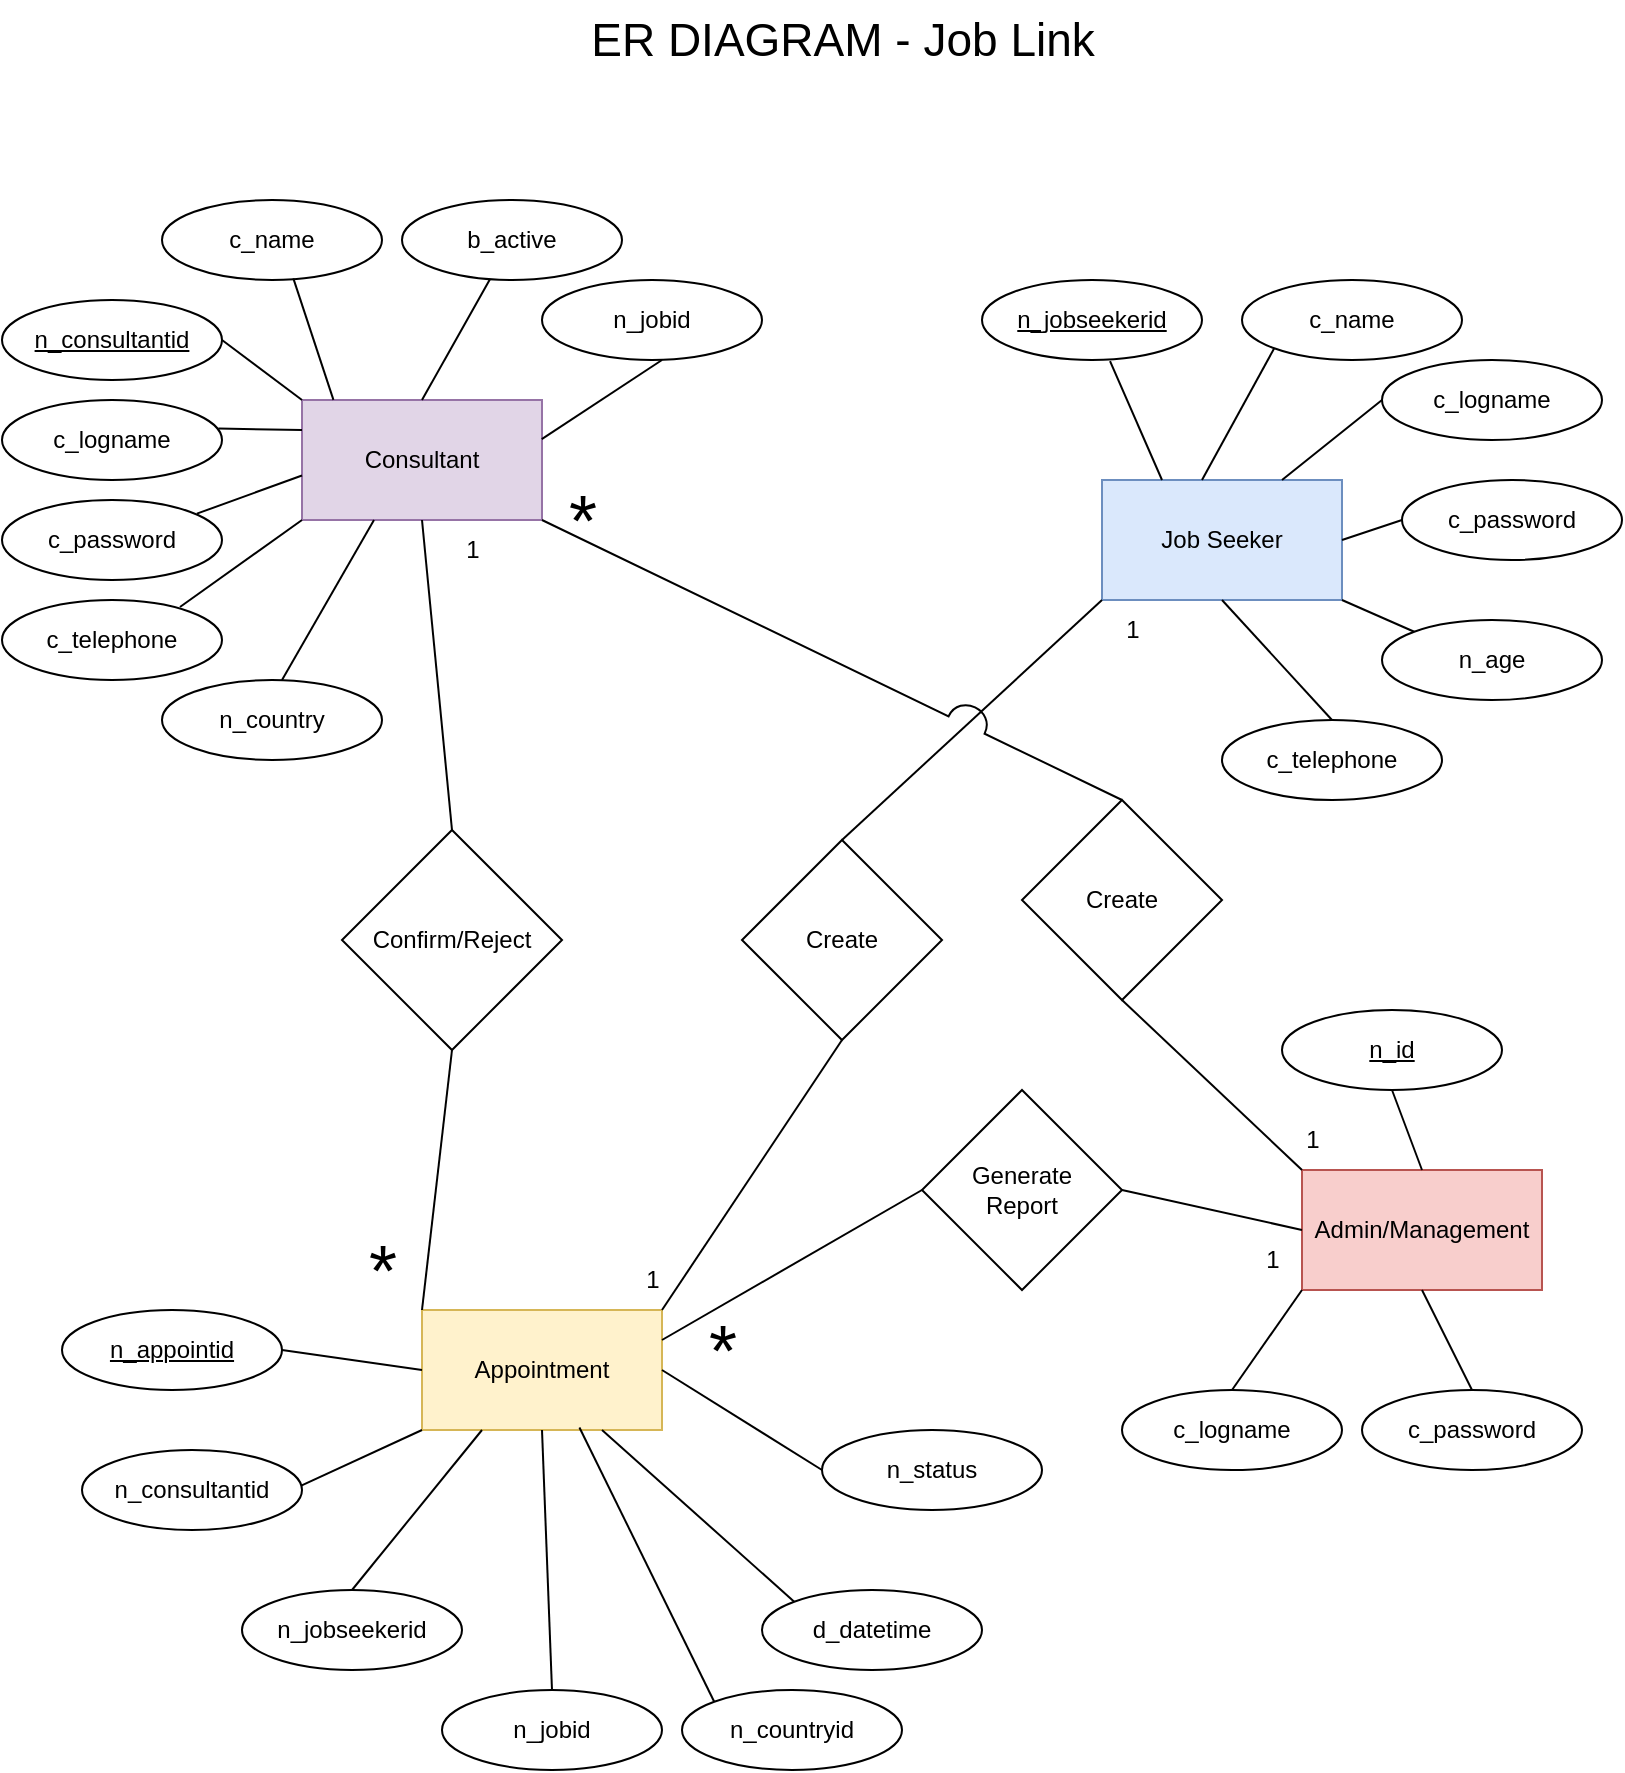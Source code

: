 <mxfile version="21.6.8" type="github" pages="4">
  <diagram id="pB1bgljTpvZICOx4d8Ra" name="ER Diagram">
    <mxGraphModel dx="926" dy="472" grid="1" gridSize="10" guides="1" tooltips="1" connect="1" arrows="1" fold="1" page="1" pageScale="1" pageWidth="850" pageHeight="1100" math="0" shadow="0">
      <root>
        <mxCell id="0" />
        <mxCell id="1" parent="0" />
        <mxCell id="KqvHptVJ5QaRUDAhnqg5-1" value="Consultant" style="rounded=0;whiteSpace=wrap;html=1;fillColor=#e1d5e7;strokeColor=#9673a6;" parent="1" vertex="1">
          <mxGeometry x="170" y="235" width="120" height="60" as="geometry" />
        </mxCell>
        <mxCell id="KqvHptVJ5QaRUDAhnqg5-2" value="Job Seeker" style="rounded=0;whiteSpace=wrap;html=1;fillColor=#dae8fc;strokeColor=#6c8ebf;" parent="1" vertex="1">
          <mxGeometry x="570" y="275" width="120" height="60" as="geometry" />
        </mxCell>
        <mxCell id="KqvHptVJ5QaRUDAhnqg5-3" value="Appointment" style="rounded=0;whiteSpace=wrap;html=1;fillColor=#fff2cc;strokeColor=#d6b656;" parent="1" vertex="1">
          <mxGeometry x="230" y="690" width="120" height="60" as="geometry" />
        </mxCell>
        <mxCell id="KqvHptVJ5QaRUDAhnqg5-4" value="&lt;u&gt;n_jobseekerid&lt;/u&gt;" style="ellipse;whiteSpace=wrap;html=1;" parent="1" vertex="1">
          <mxGeometry x="510" y="175" width="110" height="40" as="geometry" />
        </mxCell>
        <mxCell id="BREH10ZZS46wgfFBRui9-1" value="c_name" style="ellipse;whiteSpace=wrap;html=1;" parent="1" vertex="1">
          <mxGeometry x="640" y="175" width="110" height="40" as="geometry" />
        </mxCell>
        <mxCell id="Q4rmOskzMPaJnEzbZ_XL-2" value="c_logname" style="ellipse;whiteSpace=wrap;html=1;" parent="1" vertex="1">
          <mxGeometry x="710" y="215" width="110" height="40" as="geometry" />
        </mxCell>
        <mxCell id="Mzk-N-9BVusIODfTInCh-1" value="c_password" style="ellipse;whiteSpace=wrap;html=1;" parent="1" vertex="1">
          <mxGeometry x="720" y="275" width="110" height="40" as="geometry" />
        </mxCell>
        <mxCell id="xoUdhq9Bz59l-ejzLam_-1" value="n_age" style="ellipse;whiteSpace=wrap;html=1;" parent="1" vertex="1">
          <mxGeometry x="710" y="345" width="110" height="40" as="geometry" />
        </mxCell>
        <mxCell id="xoUdhq9Bz59l-ejzLam_-2" value="c_telephone" style="ellipse;whiteSpace=wrap;html=1;" parent="1" vertex="1">
          <mxGeometry x="630" y="395" width="110" height="40" as="geometry" />
        </mxCell>
        <mxCell id="sIQzu9h3AF3CjM_13GTw-1" value="&lt;u&gt;n_consultantid&lt;/u&gt;" style="ellipse;whiteSpace=wrap;html=1;" parent="1" vertex="1">
          <mxGeometry x="20" y="185" width="110" height="40" as="geometry" />
        </mxCell>
        <mxCell id="sIQzu9h3AF3CjM_13GTw-2" value="c_name" style="ellipse;whiteSpace=wrap;html=1;" parent="1" vertex="1">
          <mxGeometry x="100" y="135" width="110" height="40" as="geometry" />
        </mxCell>
        <mxCell id="sIQzu9h3AF3CjM_13GTw-3" value="c_logname" style="ellipse;whiteSpace=wrap;html=1;" parent="1" vertex="1">
          <mxGeometry x="20" y="235" width="110" height="40" as="geometry" />
        </mxCell>
        <mxCell id="sIQzu9h3AF3CjM_13GTw-4" value="c_password" style="ellipse;whiteSpace=wrap;html=1;" parent="1" vertex="1">
          <mxGeometry x="20" y="285" width="110" height="40" as="geometry" />
        </mxCell>
        <mxCell id="sIQzu9h3AF3CjM_13GTw-5" value="c_telephone" style="ellipse;whiteSpace=wrap;html=1;" parent="1" vertex="1">
          <mxGeometry x="20" y="335" width="110" height="40" as="geometry" />
        </mxCell>
        <mxCell id="7RMYo5KJiP-GXg1mjHD3-1" value="n_country" style="ellipse;whiteSpace=wrap;html=1;" parent="1" vertex="1">
          <mxGeometry x="100" y="375" width="110" height="40" as="geometry" />
        </mxCell>
        <mxCell id="7RMYo5KJiP-GXg1mjHD3-2" value="b_active" style="ellipse;whiteSpace=wrap;html=1;" parent="1" vertex="1">
          <mxGeometry x="220" y="135" width="110" height="40" as="geometry" />
        </mxCell>
        <mxCell id="7RMYo5KJiP-GXg1mjHD3-3" value="n_jobid" style="ellipse;whiteSpace=wrap;html=1;" parent="1" vertex="1">
          <mxGeometry x="290" y="175" width="110" height="40" as="geometry" />
        </mxCell>
        <mxCell id="7RMYo5KJiP-GXg1mjHD3-5" value="" style="endArrow=none;html=1;rounded=0;entryX=0.3;entryY=1;entryDx=0;entryDy=0;entryPerimeter=0;" parent="1" target="KqvHptVJ5QaRUDAhnqg5-1" edge="1">
          <mxGeometry width="50" height="50" relative="1" as="geometry">
            <mxPoint x="160" y="375" as="sourcePoint" />
            <mxPoint x="210" y="325" as="targetPoint" />
          </mxGeometry>
        </mxCell>
        <mxCell id="7RMYo5KJiP-GXg1mjHD3-6" value="" style="endArrow=none;html=1;rounded=0;exitX=0.809;exitY=0.088;exitDx=0;exitDy=0;exitPerimeter=0;" parent="1" source="sIQzu9h3AF3CjM_13GTw-5" edge="1">
          <mxGeometry width="50" height="50" relative="1" as="geometry">
            <mxPoint x="120" y="345" as="sourcePoint" />
            <mxPoint x="170" y="295" as="targetPoint" />
          </mxGeometry>
        </mxCell>
        <mxCell id="7RMYo5KJiP-GXg1mjHD3-7" value="" style="endArrow=none;html=1;rounded=0;exitX=0.886;exitY=0.171;exitDx=0;exitDy=0;exitPerimeter=0;entryX=0;entryY=0.629;entryDx=0;entryDy=0;entryPerimeter=0;" parent="1" source="sIQzu9h3AF3CjM_13GTw-4" target="KqvHptVJ5QaRUDAhnqg5-1" edge="1">
          <mxGeometry width="50" height="50" relative="1" as="geometry">
            <mxPoint x="130" y="325" as="sourcePoint" />
            <mxPoint x="180" y="275" as="targetPoint" />
          </mxGeometry>
        </mxCell>
        <mxCell id="7RMYo5KJiP-GXg1mjHD3-8" value="" style="endArrow=none;html=1;rounded=0;exitX=0.984;exitY=0.357;exitDx=0;exitDy=0;exitPerimeter=0;entryX=0;entryY=0.25;entryDx=0;entryDy=0;" parent="1" source="sIQzu9h3AF3CjM_13GTw-3" target="KqvHptVJ5QaRUDAhnqg5-1" edge="1">
          <mxGeometry width="50" height="50" relative="1" as="geometry">
            <mxPoint x="140" y="285" as="sourcePoint" />
            <mxPoint x="190" y="235" as="targetPoint" />
          </mxGeometry>
        </mxCell>
        <mxCell id="7RMYo5KJiP-GXg1mjHD3-9" value="" style="endArrow=none;html=1;rounded=0;exitX=1;exitY=0.5;exitDx=0;exitDy=0;entryX=0;entryY=0;entryDx=0;entryDy=0;" parent="1" source="sIQzu9h3AF3CjM_13GTw-1" target="KqvHptVJ5QaRUDAhnqg5-1" edge="1">
          <mxGeometry width="50" height="50" relative="1" as="geometry">
            <mxPoint x="130" y="245" as="sourcePoint" />
            <mxPoint x="180" y="195" as="targetPoint" />
          </mxGeometry>
        </mxCell>
        <mxCell id="7RMYo5KJiP-GXg1mjHD3-10" value="" style="endArrow=none;html=1;rounded=0;exitX=0.131;exitY=-0.001;exitDx=0;exitDy=0;exitPerimeter=0;entryX=0.597;entryY=0.979;entryDx=0;entryDy=0;entryPerimeter=0;" parent="1" source="KqvHptVJ5QaRUDAhnqg5-1" target="sIQzu9h3AF3CjM_13GTw-2" edge="1">
          <mxGeometry width="50" height="50" relative="1" as="geometry">
            <mxPoint x="170" y="215" as="sourcePoint" />
            <mxPoint x="220" y="165" as="targetPoint" />
          </mxGeometry>
        </mxCell>
        <mxCell id="7RMYo5KJiP-GXg1mjHD3-11" value="" style="endArrow=none;html=1;rounded=0;" parent="1" target="7RMYo5KJiP-GXg1mjHD3-2" edge="1">
          <mxGeometry width="50" height="50" relative="1" as="geometry">
            <mxPoint x="230" y="235" as="sourcePoint" />
            <mxPoint x="280" y="185" as="targetPoint" />
          </mxGeometry>
        </mxCell>
        <mxCell id="7RMYo5KJiP-GXg1mjHD3-12" value="" style="endArrow=none;html=1;rounded=0;exitX=0.999;exitY=0.326;exitDx=0;exitDy=0;exitPerimeter=0;" parent="1" source="KqvHptVJ5QaRUDAhnqg5-1" edge="1">
          <mxGeometry width="50" height="50" relative="1" as="geometry">
            <mxPoint x="300" y="265" as="sourcePoint" />
            <mxPoint x="350" y="215" as="targetPoint" />
          </mxGeometry>
        </mxCell>
        <mxCell id="7RMYo5KJiP-GXg1mjHD3-13" value="" style="endArrow=none;html=1;rounded=0;exitX=0.25;exitY=0;exitDx=0;exitDy=0;entryX=0.582;entryY=1.014;entryDx=0;entryDy=0;entryPerimeter=0;" parent="1" source="KqvHptVJ5QaRUDAhnqg5-2" target="KqvHptVJ5QaRUDAhnqg5-4" edge="1">
          <mxGeometry width="50" height="50" relative="1" as="geometry">
            <mxPoint x="600" y="265" as="sourcePoint" />
            <mxPoint x="650" y="215" as="targetPoint" />
          </mxGeometry>
        </mxCell>
        <mxCell id="7RMYo5KJiP-GXg1mjHD3-14" value="" style="endArrow=none;html=1;rounded=0;entryX=0;entryY=1;entryDx=0;entryDy=0;" parent="1" target="BREH10ZZS46wgfFBRui9-1" edge="1">
          <mxGeometry width="50" height="50" relative="1" as="geometry">
            <mxPoint x="620" y="275" as="sourcePoint" />
            <mxPoint x="670" y="225" as="targetPoint" />
          </mxGeometry>
        </mxCell>
        <mxCell id="7RMYo5KJiP-GXg1mjHD3-15" value="" style="endArrow=none;html=1;rounded=0;exitX=0.75;exitY=0;exitDx=0;exitDy=0;entryX=0;entryY=0.5;entryDx=0;entryDy=0;" parent="1" source="KqvHptVJ5QaRUDAhnqg5-2" target="Q4rmOskzMPaJnEzbZ_XL-2" edge="1">
          <mxGeometry width="50" height="50" relative="1" as="geometry">
            <mxPoint x="670" y="295" as="sourcePoint" />
            <mxPoint x="720" y="245" as="targetPoint" />
          </mxGeometry>
        </mxCell>
        <mxCell id="7RMYo5KJiP-GXg1mjHD3-16" value="" style="endArrow=none;html=1;rounded=0;exitX=1;exitY=0.5;exitDx=0;exitDy=0;entryX=0;entryY=0.5;entryDx=0;entryDy=0;" parent="1" source="KqvHptVJ5QaRUDAhnqg5-2" target="Mzk-N-9BVusIODfTInCh-1" edge="1">
          <mxGeometry width="50" height="50" relative="1" as="geometry">
            <mxPoint x="690" y="345" as="sourcePoint" />
            <mxPoint x="740" y="295" as="targetPoint" />
          </mxGeometry>
        </mxCell>
        <mxCell id="7RMYo5KJiP-GXg1mjHD3-17" value="" style="endArrow=none;html=1;rounded=0;exitX=1;exitY=1;exitDx=0;exitDy=0;entryX=0;entryY=0;entryDx=0;entryDy=0;" parent="1" source="KqvHptVJ5QaRUDAhnqg5-2" target="xoUdhq9Bz59l-ejzLam_-1" edge="1">
          <mxGeometry width="50" height="50" relative="1" as="geometry">
            <mxPoint x="690" y="385" as="sourcePoint" />
            <mxPoint x="740" y="335" as="targetPoint" />
          </mxGeometry>
        </mxCell>
        <mxCell id="7RMYo5KJiP-GXg1mjHD3-18" value="" style="endArrow=none;html=1;rounded=0;entryX=0.5;entryY=1;entryDx=0;entryDy=0;exitX=0.5;exitY=0;exitDx=0;exitDy=0;" parent="1" source="xoUdhq9Bz59l-ejzLam_-2" target="KqvHptVJ5QaRUDAhnqg5-2" edge="1">
          <mxGeometry width="50" height="50" relative="1" as="geometry">
            <mxPoint x="620" y="395" as="sourcePoint" />
            <mxPoint x="670" y="345" as="targetPoint" />
          </mxGeometry>
        </mxCell>
        <mxCell id="7RMYo5KJiP-GXg1mjHD3-19" value="Create" style="rhombus;whiteSpace=wrap;html=1;" parent="1" vertex="1">
          <mxGeometry x="390" y="455" width="100" height="100" as="geometry" />
        </mxCell>
        <mxCell id="7RMYo5KJiP-GXg1mjHD3-20" value="Confirm/Reject" style="rhombus;whiteSpace=wrap;html=1;" parent="1" vertex="1">
          <mxGeometry x="190" y="450" width="110" height="110" as="geometry" />
        </mxCell>
        <mxCell id="7RMYo5KJiP-GXg1mjHD3-21" value="" style="endArrow=none;html=1;rounded=0;entryX=0.5;entryY=1;entryDx=0;entryDy=0;exitX=0.5;exitY=0;exitDx=0;exitDy=0;" parent="1" source="7RMYo5KJiP-GXg1mjHD3-20" target="KqvHptVJ5QaRUDAhnqg5-1" edge="1">
          <mxGeometry width="50" height="50" relative="1" as="geometry">
            <mxPoint x="250" y="355" as="sourcePoint" />
            <mxPoint x="300" y="305" as="targetPoint" />
          </mxGeometry>
        </mxCell>
        <mxCell id="7RMYo5KJiP-GXg1mjHD3-23" value="" style="endArrow=none;html=1;rounded=0;entryX=0.5;entryY=1;entryDx=0;entryDy=0;exitX=0;exitY=0;exitDx=0;exitDy=0;" parent="1" source="KqvHptVJ5QaRUDAhnqg5-3" target="7RMYo5KJiP-GXg1mjHD3-20" edge="1">
          <mxGeometry width="50" height="50" relative="1" as="geometry">
            <mxPoint x="280" y="705" as="sourcePoint" />
            <mxPoint x="330" y="655" as="targetPoint" />
          </mxGeometry>
        </mxCell>
        <mxCell id="7RMYo5KJiP-GXg1mjHD3-24" value="" style="endArrow=none;html=1;rounded=0;entryX=0.5;entryY=1;entryDx=0;entryDy=0;exitX=1;exitY=0;exitDx=0;exitDy=0;" parent="1" source="KqvHptVJ5QaRUDAhnqg5-3" target="7RMYo5KJiP-GXg1mjHD3-19" edge="1">
          <mxGeometry width="50" height="50" relative="1" as="geometry">
            <mxPoint x="510" y="675" as="sourcePoint" />
            <mxPoint x="560" y="625" as="targetPoint" />
          </mxGeometry>
        </mxCell>
        <mxCell id="7RMYo5KJiP-GXg1mjHD3-25" value="" style="endArrow=none;html=1;rounded=0;entryX=0;entryY=1;entryDx=0;entryDy=0;exitX=0.5;exitY=0;exitDx=0;exitDy=0;" parent="1" source="7RMYo5KJiP-GXg1mjHD3-19" target="KqvHptVJ5QaRUDAhnqg5-2" edge="1">
          <mxGeometry width="50" height="50" relative="1" as="geometry">
            <mxPoint x="520" y="445" as="sourcePoint" />
            <mxPoint x="570" y="395" as="targetPoint" />
          </mxGeometry>
        </mxCell>
        <mxCell id="bIbXwyNuOAYc2H3ZZ0xe-1" value="&lt;u&gt;n_appointid&lt;/u&gt;" style="ellipse;whiteSpace=wrap;html=1;" parent="1" vertex="1">
          <mxGeometry x="50" y="690" width="110" height="40" as="geometry" />
        </mxCell>
        <mxCell id="bIbXwyNuOAYc2H3ZZ0xe-2" value="n_consultantid" style="ellipse;whiteSpace=wrap;html=1;" parent="1" vertex="1">
          <mxGeometry x="60" y="760" width="110" height="40" as="geometry" />
        </mxCell>
        <mxCell id="bIbXwyNuOAYc2H3ZZ0xe-3" value="n_jobseekerid" style="ellipse;whiteSpace=wrap;html=1;" parent="1" vertex="1">
          <mxGeometry x="140" y="830" width="110" height="40" as="geometry" />
        </mxCell>
        <mxCell id="bIbXwyNuOAYc2H3ZZ0xe-4" value="n_jobid" style="ellipse;whiteSpace=wrap;html=1;" parent="1" vertex="1">
          <mxGeometry x="240" y="880" width="110" height="40" as="geometry" />
        </mxCell>
        <mxCell id="bIbXwyNuOAYc2H3ZZ0xe-6" value="d_datetime" style="ellipse;whiteSpace=wrap;html=1;" parent="1" vertex="1">
          <mxGeometry x="400" y="830" width="110" height="40" as="geometry" />
        </mxCell>
        <mxCell id="bIbXwyNuOAYc2H3ZZ0xe-7" value="n_status" style="ellipse;whiteSpace=wrap;html=1;" parent="1" vertex="1">
          <mxGeometry x="430" y="750" width="110" height="40" as="geometry" />
        </mxCell>
        <mxCell id="aZmIUGayHizQcua_spYZ-1" value="" style="endArrow=none;html=1;rounded=0;exitX=1;exitY=0.5;exitDx=0;exitDy=0;entryX=0;entryY=0.5;entryDx=0;entryDy=0;" parent="1" source="bIbXwyNuOAYc2H3ZZ0xe-1" target="KqvHptVJ5QaRUDAhnqg5-3" edge="1">
          <mxGeometry width="50" height="50" relative="1" as="geometry">
            <mxPoint x="270" y="490" as="sourcePoint" />
            <mxPoint x="320" y="440" as="targetPoint" />
          </mxGeometry>
        </mxCell>
        <mxCell id="aZmIUGayHizQcua_spYZ-2" value="" style="endArrow=none;html=1;rounded=0;exitX=0.999;exitY=0.443;exitDx=0;exitDy=0;exitPerimeter=0;entryX=0;entryY=1;entryDx=0;entryDy=0;" parent="1" source="bIbXwyNuOAYc2H3ZZ0xe-2" target="KqvHptVJ5QaRUDAhnqg5-3" edge="1">
          <mxGeometry width="50" height="50" relative="1" as="geometry">
            <mxPoint x="190" y="780" as="sourcePoint" />
            <mxPoint x="240" y="730" as="targetPoint" />
          </mxGeometry>
        </mxCell>
        <mxCell id="aZmIUGayHizQcua_spYZ-3" value="" style="endArrow=none;html=1;rounded=0;exitX=0.5;exitY=0;exitDx=0;exitDy=0;entryX=0.25;entryY=1;entryDx=0;entryDy=0;" parent="1" source="bIbXwyNuOAYc2H3ZZ0xe-3" target="KqvHptVJ5QaRUDAhnqg5-3" edge="1">
          <mxGeometry width="50" height="50" relative="1" as="geometry">
            <mxPoint x="220" y="830" as="sourcePoint" />
            <mxPoint x="270" y="780" as="targetPoint" />
          </mxGeometry>
        </mxCell>
        <mxCell id="aZmIUGayHizQcua_spYZ-4" value="" style="endArrow=none;html=1;rounded=0;exitX=0.5;exitY=0;exitDx=0;exitDy=0;entryX=0.5;entryY=1;entryDx=0;entryDy=0;" parent="1" source="bIbXwyNuOAYc2H3ZZ0xe-4" target="KqvHptVJ5QaRUDAhnqg5-3" edge="1">
          <mxGeometry width="50" height="50" relative="1" as="geometry">
            <mxPoint x="300" y="820" as="sourcePoint" />
            <mxPoint x="350" y="770" as="targetPoint" />
          </mxGeometry>
        </mxCell>
        <mxCell id="aZmIUGayHizQcua_spYZ-5" value="" style="endArrow=none;html=1;rounded=0;entryX=0.75;entryY=1;entryDx=0;entryDy=0;exitX=0;exitY=0;exitDx=0;exitDy=0;" parent="1" source="bIbXwyNuOAYc2H3ZZ0xe-6" target="KqvHptVJ5QaRUDAhnqg5-3" edge="1">
          <mxGeometry width="50" height="50" relative="1" as="geometry">
            <mxPoint x="330" y="830" as="sourcePoint" />
            <mxPoint x="380" y="780" as="targetPoint" />
          </mxGeometry>
        </mxCell>
        <mxCell id="aZmIUGayHizQcua_spYZ-6" value="" style="endArrow=none;html=1;rounded=0;exitX=1;exitY=0.5;exitDx=0;exitDy=0;entryX=0;entryY=0.5;entryDx=0;entryDy=0;" parent="1" source="KqvHptVJ5QaRUDAhnqg5-3" target="bIbXwyNuOAYc2H3ZZ0xe-7" edge="1">
          <mxGeometry width="50" height="50" relative="1" as="geometry">
            <mxPoint x="440" y="760" as="sourcePoint" />
            <mxPoint x="490" y="710" as="targetPoint" />
          </mxGeometry>
        </mxCell>
        <mxCell id="aZmIUGayHizQcua_spYZ-7" value="1" style="text;html=1;align=center;verticalAlign=middle;resizable=0;points=[];autosize=1;strokeColor=none;fillColor=none;" parent="1" vertex="1">
          <mxGeometry x="240" y="295" width="30" height="30" as="geometry" />
        </mxCell>
        <mxCell id="aZmIUGayHizQcua_spYZ-8" value="1" style="text;html=1;align=center;verticalAlign=middle;resizable=0;points=[];autosize=1;strokeColor=none;fillColor=none;" parent="1" vertex="1">
          <mxGeometry x="570" y="335" width="30" height="30" as="geometry" />
        </mxCell>
        <mxCell id="aZmIUGayHizQcua_spYZ-9" value="1" style="text;html=1;align=center;verticalAlign=middle;resizable=0;points=[];autosize=1;strokeColor=none;fillColor=none;" parent="1" vertex="1">
          <mxGeometry x="330" y="660" width="30" height="30" as="geometry" />
        </mxCell>
        <mxCell id="aZmIUGayHizQcua_spYZ-10" value="&lt;font style=&quot;font-size: 36px;&quot;&gt;*&lt;/font&gt;" style="text;html=1;align=center;verticalAlign=middle;resizable=0;points=[];autosize=1;strokeColor=none;fillColor=none;" parent="1" vertex="1">
          <mxGeometry x="190" y="640" width="40" height="60" as="geometry" />
        </mxCell>
        <mxCell id="aZmIUGayHizQcua_spYZ-11" value="Admin/Management" style="rounded=0;whiteSpace=wrap;html=1;fillColor=#f8cecc;strokeColor=#b85450;" parent="1" vertex="1">
          <mxGeometry x="670" y="620" width="120" height="60" as="geometry" />
        </mxCell>
        <mxCell id="aZmIUGayHizQcua_spYZ-14" value="c_password" style="ellipse;whiteSpace=wrap;html=1;" parent="1" vertex="1">
          <mxGeometry x="700" y="730" width="110" height="40" as="geometry" />
        </mxCell>
        <mxCell id="aZmIUGayHizQcua_spYZ-15" value="c_logname" style="ellipse;whiteSpace=wrap;html=1;" parent="1" vertex="1">
          <mxGeometry x="580" y="730" width="110" height="40" as="geometry" />
        </mxCell>
        <mxCell id="aZmIUGayHizQcua_spYZ-17" value="" style="endArrow=none;html=1;rounded=0;exitX=0.5;exitY=0;exitDx=0;exitDy=0;entryX=0;entryY=1;entryDx=0;entryDy=0;" parent="1" source="aZmIUGayHizQcua_spYZ-15" target="aZmIUGayHizQcua_spYZ-11" edge="1">
          <mxGeometry width="50" height="50" relative="1" as="geometry">
            <mxPoint x="680" y="710" as="sourcePoint" />
            <mxPoint x="670" y="700" as="targetPoint" />
          </mxGeometry>
        </mxCell>
        <mxCell id="aZmIUGayHizQcua_spYZ-18" value="" style="endArrow=none;html=1;rounded=0;exitX=0.5;exitY=0;exitDx=0;exitDy=0;entryX=0.5;entryY=1;entryDx=0;entryDy=0;" parent="1" source="aZmIUGayHizQcua_spYZ-14" target="aZmIUGayHizQcua_spYZ-11" edge="1">
          <mxGeometry width="50" height="50" relative="1" as="geometry">
            <mxPoint x="740" y="730" as="sourcePoint" />
            <mxPoint x="790" y="680" as="targetPoint" />
          </mxGeometry>
        </mxCell>
        <mxCell id="aZmIUGayHizQcua_spYZ-19" value="Generate&lt;br&gt;Report&lt;br&gt;" style="rhombus;whiteSpace=wrap;html=1;" parent="1" vertex="1">
          <mxGeometry x="480" y="580" width="100" height="100" as="geometry" />
        </mxCell>
        <mxCell id="aZmIUGayHizQcua_spYZ-20" value="" style="endArrow=none;html=1;rounded=0;exitX=1;exitY=0.25;exitDx=0;exitDy=0;entryX=0;entryY=0.5;entryDx=0;entryDy=0;" parent="1" source="KqvHptVJ5QaRUDAhnqg5-3" target="aZmIUGayHizQcua_spYZ-19" edge="1">
          <mxGeometry width="50" height="50" relative="1" as="geometry">
            <mxPoint x="410" y="730" as="sourcePoint" />
            <mxPoint x="460" y="680" as="targetPoint" />
          </mxGeometry>
        </mxCell>
        <mxCell id="aZmIUGayHizQcua_spYZ-21" value="" style="endArrow=none;html=1;rounded=0;exitX=1;exitY=0.5;exitDx=0;exitDy=0;entryX=0;entryY=0.5;entryDx=0;entryDy=0;" parent="1" source="aZmIUGayHizQcua_spYZ-19" target="aZmIUGayHizQcua_spYZ-11" edge="1">
          <mxGeometry width="50" height="50" relative="1" as="geometry">
            <mxPoint x="660" y="660" as="sourcePoint" />
            <mxPoint x="710" y="610" as="targetPoint" />
          </mxGeometry>
        </mxCell>
        <mxCell id="aZmIUGayHizQcua_spYZ-22" value="&lt;u&gt;n_id&lt;/u&gt;" style="ellipse;whiteSpace=wrap;html=1;" parent="1" vertex="1">
          <mxGeometry x="660" y="540" width="110" height="40" as="geometry" />
        </mxCell>
        <mxCell id="aZmIUGayHizQcua_spYZ-23" value="" style="endArrow=none;html=1;rounded=0;entryX=0.5;entryY=1;entryDx=0;entryDy=0;" parent="1" target="aZmIUGayHizQcua_spYZ-22" edge="1">
          <mxGeometry width="50" height="50" relative="1" as="geometry">
            <mxPoint x="730" y="620" as="sourcePoint" />
            <mxPoint x="770" y="580" as="targetPoint" />
          </mxGeometry>
        </mxCell>
        <mxCell id="aZmIUGayHizQcua_spYZ-24" value="Create" style="rhombus;whiteSpace=wrap;html=1;" parent="1" vertex="1">
          <mxGeometry x="530" y="435" width="100" height="100" as="geometry" />
        </mxCell>
        <mxCell id="aZmIUGayHizQcua_spYZ-26" value="" style="endArrow=none;html=1;rounded=0;entryX=0.5;entryY=1;entryDx=0;entryDy=0;exitX=0;exitY=0;exitDx=0;exitDy=0;" parent="1" source="aZmIUGayHizQcua_spYZ-11" target="aZmIUGayHizQcua_spYZ-24" edge="1">
          <mxGeometry width="50" height="50" relative="1" as="geometry">
            <mxPoint x="570" y="580" as="sourcePoint" />
            <mxPoint x="620" y="530" as="targetPoint" />
          </mxGeometry>
        </mxCell>
        <mxCell id="aZmIUGayHizQcua_spYZ-27" value="1" style="text;html=1;align=center;verticalAlign=middle;resizable=0;points=[];autosize=1;strokeColor=none;fillColor=none;" parent="1" vertex="1">
          <mxGeometry x="660" y="590" width="30" height="30" as="geometry" />
        </mxCell>
        <mxCell id="aZmIUGayHizQcua_spYZ-28" value="&lt;font style=&quot;font-size: 36px;&quot;&gt;*&lt;/font&gt;" style="text;html=1;align=center;verticalAlign=middle;resizable=0;points=[];autosize=1;strokeColor=none;fillColor=none;" parent="1" vertex="1">
          <mxGeometry x="290" y="265" width="40" height="60" as="geometry" />
        </mxCell>
        <mxCell id="aZmIUGayHizQcua_spYZ-29" value="&lt;font style=&quot;font-size: 36px;&quot;&gt;*&lt;/font&gt;" style="text;html=1;align=center;verticalAlign=middle;resizable=0;points=[];autosize=1;strokeColor=none;fillColor=none;" parent="1" vertex="1">
          <mxGeometry x="360" y="680" width="40" height="60" as="geometry" />
        </mxCell>
        <mxCell id="aZmIUGayHizQcua_spYZ-33" value="" style="endArrow=none;html=1;rounded=0;exitX=1;exitY=1;exitDx=0;exitDy=0;entryX=0.5;entryY=0;entryDx=0;entryDy=0;strokeColor=default;jumpStyle=arc;jumpSize=20;" parent="1" source="KqvHptVJ5QaRUDAhnqg5-1" target="aZmIUGayHizQcua_spYZ-24" edge="1">
          <mxGeometry width="50" height="50" relative="1" as="geometry">
            <mxPoint x="320" y="380" as="sourcePoint" />
            <mxPoint x="370" y="330" as="targetPoint" />
          </mxGeometry>
        </mxCell>
        <mxCell id="aZmIUGayHizQcua_spYZ-34" value="1" style="text;html=1;align=center;verticalAlign=middle;resizable=0;points=[];autosize=1;strokeColor=none;fillColor=none;" parent="1" vertex="1">
          <mxGeometry x="640" y="650" width="30" height="30" as="geometry" />
        </mxCell>
        <mxCell id="vfRdKHORJ3AFiF74H0q1-1" value="&lt;font style=&quot;font-size: 23px;&quot;&gt;ER DIAGRAM - Job Link&lt;/font&gt;" style="text;html=1;align=center;verticalAlign=middle;resizable=0;points=[];autosize=1;strokeColor=none;fillColor=none;" vertex="1" parent="1">
          <mxGeometry x="300" y="35" width="280" height="40" as="geometry" />
        </mxCell>
        <mxCell id="wL5hTjrwqnHrHrIx0hFU-1" value="n_countryid" style="ellipse;whiteSpace=wrap;html=1;" vertex="1" parent="1">
          <mxGeometry x="360" y="880" width="110" height="40" as="geometry" />
        </mxCell>
        <mxCell id="wL5hTjrwqnHrHrIx0hFU-2" value="" style="endArrow=none;html=1;rounded=0;entryX=0.656;entryY=0.979;entryDx=0;entryDy=0;entryPerimeter=0;exitX=0;exitY=0;exitDx=0;exitDy=0;" edge="1" parent="1" source="wL5hTjrwqnHrHrIx0hFU-1" target="KqvHptVJ5QaRUDAhnqg5-3">
          <mxGeometry width="50" height="50" relative="1" as="geometry">
            <mxPoint x="330" y="890" as="sourcePoint" />
            <mxPoint x="380" y="840" as="targetPoint" />
          </mxGeometry>
        </mxCell>
      </root>
    </mxGraphModel>
  </diagram>
  <diagram id="C5RBs43oDa-KdzZeNtuy" name="Table Design">
    <mxGraphModel dx="1434" dy="760" grid="1" gridSize="10" guides="1" tooltips="1" connect="1" arrows="1" fold="1" page="1" pageScale="1" pageWidth="827" pageHeight="1169" background="none" math="0" shadow="0">
      <root>
        <mxCell id="WIyWlLk6GJQsqaUBKTNV-0" />
        <mxCell id="WIyWlLk6GJQsqaUBKTNV-1" parent="WIyWlLk6GJQsqaUBKTNV-0" />
        <mxCell id="zkfFHV4jXpPFQw0GAbJ--0" value="Consultant&#xa;" style="swimlane;fontStyle=1;align=center;verticalAlign=top;childLayout=stackLayout;horizontal=1;startSize=26;horizontalStack=0;resizeParent=1;resizeLast=0;collapsible=1;marginBottom=0;rounded=0;shadow=0;strokeWidth=1;" parent="WIyWlLk6GJQsqaUBKTNV-1" vertex="1">
          <mxGeometry x="94" y="140" width="160" height="250" as="geometry">
            <mxRectangle x="230" y="140" width="160" height="26" as="alternateBounds" />
          </mxGeometry>
        </mxCell>
        <mxCell id="zkfFHV4jXpPFQw0GAbJ--1" value="n_consultantid (PK)" style="text;align=left;verticalAlign=top;spacingLeft=4;spacingRight=4;overflow=hidden;rotatable=0;points=[[0,0.5,0,0,0],[1,0.5,0,0,0]];portConstraint=eastwest;" parent="zkfFHV4jXpPFQw0GAbJ--0" vertex="1">
          <mxGeometry y="26" width="160" height="26" as="geometry" />
        </mxCell>
        <mxCell id="zkfFHV4jXpPFQw0GAbJ--2" value="c_name" style="text;align=left;verticalAlign=top;spacingLeft=4;spacingRight=4;overflow=hidden;rotatable=0;points=[[0,0.5],[1,0.5]];portConstraint=eastwest;rounded=0;shadow=0;html=0;" parent="zkfFHV4jXpPFQw0GAbJ--0" vertex="1">
          <mxGeometry y="52" width="160" height="26" as="geometry" />
        </mxCell>
        <mxCell id="zkfFHV4jXpPFQw0GAbJ--3" value="c_logname" style="text;align=left;verticalAlign=top;spacingLeft=4;spacingRight=4;overflow=hidden;rotatable=0;points=[[0,0.5],[1,0.5]];portConstraint=eastwest;rounded=0;shadow=0;html=0;" parent="zkfFHV4jXpPFQw0GAbJ--0" vertex="1">
          <mxGeometry y="78" width="160" height="26" as="geometry" />
        </mxCell>
        <mxCell id="rD_pSJhkaxGQECe6fQgw-49" value="c_password" style="text;align=left;verticalAlign=top;spacingLeft=4;spacingRight=4;overflow=hidden;rotatable=0;points=[[0,0.5],[1,0.5]];portConstraint=eastwest;rounded=0;shadow=0;html=0;" parent="zkfFHV4jXpPFQw0GAbJ--0" vertex="1">
          <mxGeometry y="104" width="160" height="26" as="geometry" />
        </mxCell>
        <mxCell id="rD_pSJhkaxGQECe6fQgw-6" value="c_telephone" style="text;align=left;verticalAlign=top;spacingLeft=4;spacingRight=4;overflow=hidden;rotatable=0;points=[[0,0.5],[1,0.5]];portConstraint=eastwest;rounded=0;shadow=0;html=0;" parent="zkfFHV4jXpPFQw0GAbJ--0" vertex="1">
          <mxGeometry y="130" width="160" height="26" as="geometry" />
        </mxCell>
        <mxCell id="rD_pSJhkaxGQECe6fQgw-5" value="n_country(FK)" style="text;align=left;verticalAlign=top;spacingLeft=4;spacingRight=4;overflow=hidden;rotatable=0;points=[[0,0.5],[1,0.5]];portConstraint=eastwest;rounded=0;shadow=0;html=0;" parent="zkfFHV4jXpPFQw0GAbJ--0" vertex="1">
          <mxGeometry y="156" width="160" height="26" as="geometry" />
        </mxCell>
        <mxCell id="rD_pSJhkaxGQECe6fQgw-43" value="n_jobid(FK)" style="text;align=left;verticalAlign=top;spacingLeft=4;spacingRight=4;overflow=hidden;rotatable=0;points=[[0,0.5],[1,0.5]];portConstraint=eastwest;rounded=0;shadow=0;html=0;" parent="zkfFHV4jXpPFQw0GAbJ--0" vertex="1">
          <mxGeometry y="182" width="160" height="26" as="geometry" />
        </mxCell>
        <mxCell id="rD_pSJhkaxGQECe6fQgw-13" value="b_activr" style="text;align=left;verticalAlign=top;spacingLeft=4;spacingRight=4;overflow=hidden;rotatable=0;points=[[0,0.5],[1,0.5]];portConstraint=eastwest;rounded=0;shadow=0;html=0;" parent="zkfFHV4jXpPFQw0GAbJ--0" vertex="1">
          <mxGeometry y="208" width="160" height="26" as="geometry" />
        </mxCell>
        <mxCell id="zkfFHV4jXpPFQw0GAbJ--6" value="JobSeeker&#xa;" style="swimlane;fontStyle=1;align=center;verticalAlign=top;childLayout=stackLayout;horizontal=1;startSize=26;horizontalStack=0;resizeParent=1;resizeLast=0;collapsible=1;marginBottom=0;rounded=0;shadow=0;strokeWidth=1;" parent="WIyWlLk6GJQsqaUBKTNV-1" vertex="1">
          <mxGeometry x="574" y="410" width="160" height="200" as="geometry">
            <mxRectangle x="130" y="380" width="160" height="26" as="alternateBounds" />
          </mxGeometry>
        </mxCell>
        <mxCell id="zkfFHV4jXpPFQw0GAbJ--7" value="n_jobseekerid(PK)" style="text;align=left;verticalAlign=top;spacingLeft=4;spacingRight=4;overflow=hidden;rotatable=0;points=[[0,0.5],[1,0.5]];portConstraint=eastwest;" parent="zkfFHV4jXpPFQw0GAbJ--6" vertex="1">
          <mxGeometry y="26" width="160" height="26" as="geometry" />
        </mxCell>
        <mxCell id="rD_pSJhkaxGQECe6fQgw-11" value="c_name" style="text;align=left;verticalAlign=top;spacingLeft=4;spacingRight=4;overflow=hidden;rotatable=0;points=[[0,0.5],[1,0.5]];portConstraint=eastwest;" parent="zkfFHV4jXpPFQw0GAbJ--6" vertex="1">
          <mxGeometry y="52" width="160" height="26" as="geometry" />
        </mxCell>
        <mxCell id="rD_pSJhkaxGQECe6fQgw-47" value="c_logname" style="text;align=left;verticalAlign=top;spacingLeft=4;spacingRight=4;overflow=hidden;rotatable=0;points=[[0,0.5],[1,0.5]];portConstraint=eastwest;" parent="zkfFHV4jXpPFQw0GAbJ--6" vertex="1">
          <mxGeometry y="78" width="160" height="26" as="geometry" />
        </mxCell>
        <mxCell id="rD_pSJhkaxGQECe6fQgw-48" value="c_password" style="text;align=left;verticalAlign=top;spacingLeft=4;spacingRight=4;overflow=hidden;rotatable=0;points=[[0,0.5],[1,0.5]];portConstraint=eastwest;" parent="zkfFHV4jXpPFQw0GAbJ--6" vertex="1">
          <mxGeometry y="104" width="160" height="26" as="geometry" />
        </mxCell>
        <mxCell id="zkfFHV4jXpPFQw0GAbJ--8" value="n_age" style="text;align=left;verticalAlign=top;spacingLeft=4;spacingRight=4;overflow=hidden;rotatable=0;points=[[0,0.5],[1,0.5]];portConstraint=eastwest;rounded=0;shadow=0;html=0;" parent="zkfFHV4jXpPFQw0GAbJ--6" vertex="1">
          <mxGeometry y="130" width="160" height="26" as="geometry" />
        </mxCell>
        <mxCell id="rD_pSJhkaxGQECe6fQgw-12" value="c_telephone" style="text;align=left;verticalAlign=top;spacingLeft=4;spacingRight=4;overflow=hidden;rotatable=0;points=[[0,0.5],[1,0.5]];portConstraint=eastwest;rounded=0;shadow=0;html=0;" parent="zkfFHV4jXpPFQw0GAbJ--6" vertex="1">
          <mxGeometry y="156" width="160" height="26" as="geometry" />
        </mxCell>
        <mxCell id="zkfFHV4jXpPFQw0GAbJ--13" value="Ref_Status" style="swimlane;fontStyle=1;align=center;verticalAlign=top;childLayout=stackLayout;horizontal=1;startSize=26;horizontalStack=0;resizeParent=1;resizeLast=0;collapsible=1;marginBottom=0;rounded=0;shadow=0;strokeWidth=1;" parent="WIyWlLk6GJQsqaUBKTNV-1" vertex="1">
          <mxGeometry x="594" y="140" width="160" height="100" as="geometry">
            <mxRectangle x="340" y="380" width="170" height="26" as="alternateBounds" />
          </mxGeometry>
        </mxCell>
        <mxCell id="zkfFHV4jXpPFQw0GAbJ--14" value="n_status(PK)" style="text;align=left;verticalAlign=top;spacingLeft=4;spacingRight=4;overflow=hidden;rotatable=0;points=[[0,0.5],[1,0.5]];portConstraint=eastwest;" parent="zkfFHV4jXpPFQw0GAbJ--13" vertex="1">
          <mxGeometry y="26" width="160" height="26" as="geometry" />
        </mxCell>
        <mxCell id="rD_pSJhkaxGQECe6fQgw-17" value="c_statustype" style="text;align=left;verticalAlign=top;spacingLeft=4;spacingRight=4;overflow=hidden;rotatable=0;points=[[0,0.5],[1,0.5]];portConstraint=eastwest;" parent="zkfFHV4jXpPFQw0GAbJ--13" vertex="1">
          <mxGeometry y="52" width="160" height="26" as="geometry" />
        </mxCell>
        <mxCell id="zkfFHV4jXpPFQw0GAbJ--17" value="Appointment&#xa;" style="swimlane;fontStyle=1;align=center;verticalAlign=top;childLayout=stackLayout;horizontal=1;startSize=26;horizontalStack=0;resizeParent=1;resizeLast=0;collapsible=1;marginBottom=0;rounded=0;shadow=0;strokeWidth=1;" parent="WIyWlLk6GJQsqaUBKTNV-1" vertex="1">
          <mxGeometry x="364" y="240" width="160" height="200" as="geometry">
            <mxRectangle x="550" y="140" width="160" height="26" as="alternateBounds" />
          </mxGeometry>
        </mxCell>
        <mxCell id="zkfFHV4jXpPFQw0GAbJ--18" value="n_appointid(PK)" style="text;align=left;verticalAlign=top;spacingLeft=4;spacingRight=4;overflow=hidden;rotatable=0;points=[[0,0.5],[1,0.5]];portConstraint=eastwest;" parent="zkfFHV4jXpPFQw0GAbJ--17" vertex="1">
          <mxGeometry y="26" width="160" height="24" as="geometry" />
        </mxCell>
        <mxCell id="rD_pSJhkaxGQECe6fQgw-0" value="n_consultantid(FK)" style="text;align=left;verticalAlign=top;spacingLeft=4;spacingRight=4;overflow=hidden;rotatable=0;points=[[0,0.5],[1,0.5]];portConstraint=eastwest;" parent="zkfFHV4jXpPFQw0GAbJ--17" vertex="1">
          <mxGeometry y="50" width="160" height="24" as="geometry" />
        </mxCell>
        <mxCell id="rD_pSJhkaxGQECe6fQgw-1" value="n_jobid(FK)" style="text;align=left;verticalAlign=top;spacingLeft=4;spacingRight=4;overflow=hidden;rotatable=0;points=[[0,0.5],[1,0.5]];portConstraint=eastwest;" parent="zkfFHV4jXpPFQw0GAbJ--17" vertex="1">
          <mxGeometry y="74" width="160" height="24" as="geometry" />
        </mxCell>
        <mxCell id="rD_pSJhkaxGQECe6fQgw-46" value="n_jobseelerid(FK)" style="text;align=left;verticalAlign=top;spacingLeft=4;spacingRight=4;overflow=hidden;rotatable=0;points=[[0,0.5],[1,0.5]];portConstraint=eastwest;" parent="zkfFHV4jXpPFQw0GAbJ--17" vertex="1">
          <mxGeometry y="98" width="160" height="24" as="geometry" />
        </mxCell>
        <mxCell id="rD_pSJhkaxGQECe6fQgw-2" value="d_datetime" style="text;align=left;verticalAlign=top;spacingLeft=4;spacingRight=4;overflow=hidden;rotatable=0;points=[[0,0.5],[1,0.5]];portConstraint=eastwest;" parent="zkfFHV4jXpPFQw0GAbJ--17" vertex="1">
          <mxGeometry y="122" width="160" height="24" as="geometry" />
        </mxCell>
        <mxCell id="rD_pSJhkaxGQECe6fQgw-3" value="n_status(FK)" style="text;align=left;verticalAlign=top;spacingLeft=4;spacingRight=4;overflow=hidden;rotatable=0;points=[[0,0.5],[1,0.5]];portConstraint=eastwest;" parent="zkfFHV4jXpPFQw0GAbJ--17" vertex="1">
          <mxGeometry y="146" width="160" height="24" as="geometry" />
        </mxCell>
        <mxCell id="mcNxOX3knqoHXf2HGMbZ-0" value="n_countryid(FK)" style="text;align=left;verticalAlign=top;spacingLeft=4;spacingRight=4;overflow=hidden;rotatable=0;points=[[0,0.5],[1,0.5]];portConstraint=eastwest;" vertex="1" parent="zkfFHV4jXpPFQw0GAbJ--17">
          <mxGeometry y="170" width="160" height="24" as="geometry" />
        </mxCell>
        <mxCell id="rD_pSJhkaxGQECe6fQgw-9" style="edgeStyle=orthogonalEdgeStyle;rounded=0;orthogonalLoop=1;jettySize=auto;html=1;entryX=0;entryY=0.5;entryDx=0;entryDy=0;" parent="WIyWlLk6GJQsqaUBKTNV-1" source="zkfFHV4jXpPFQw0GAbJ--1" target="rD_pSJhkaxGQECe6fQgw-0" edge="1">
          <mxGeometry relative="1" as="geometry" />
        </mxCell>
        <mxCell id="rD_pSJhkaxGQECe6fQgw-10" style="edgeStyle=orthogonalEdgeStyle;rounded=0;orthogonalLoop=1;jettySize=auto;html=1;entryX=0;entryY=0.5;entryDx=0;entryDy=0;exitX=0;exitY=0.5;exitDx=0;exitDy=0;" parent="WIyWlLk6GJQsqaUBKTNV-1" source="rD_pSJhkaxGQECe6fQgw-38" target="rD_pSJhkaxGQECe6fQgw-1" edge="1">
          <mxGeometry relative="1" as="geometry" />
        </mxCell>
        <mxCell id="rD_pSJhkaxGQECe6fQgw-19" style="edgeStyle=orthogonalEdgeStyle;rounded=0;orthogonalLoop=1;jettySize=auto;html=1;entryX=1;entryY=0.5;entryDx=0;entryDy=0;" parent="WIyWlLk6GJQsqaUBKTNV-1" source="zkfFHV4jXpPFQw0GAbJ--14" target="rD_pSJhkaxGQECe6fQgw-3" edge="1">
          <mxGeometry relative="1" as="geometry" />
        </mxCell>
        <mxCell id="rD_pSJhkaxGQECe6fQgw-28" value="Ref_Country" style="swimlane;fontStyle=1;align=center;verticalAlign=top;childLayout=stackLayout;horizontal=1;startSize=26;horizontalStack=0;resizeParent=1;resizeLast=0;collapsible=1;marginBottom=0;rounded=0;shadow=0;strokeWidth=1;" parent="WIyWlLk6GJQsqaUBKTNV-1" vertex="1">
          <mxGeometry x="94" y="454" width="160" height="96" as="geometry">
            <mxRectangle x="340" y="380" width="170" height="26" as="alternateBounds" />
          </mxGeometry>
        </mxCell>
        <mxCell id="rD_pSJhkaxGQECe6fQgw-29" value="n_countryid(PK)" style="text;align=left;verticalAlign=top;spacingLeft=4;spacingRight=4;overflow=hidden;rotatable=0;points=[[0,0.5],[1,0.5]];portConstraint=eastwest;" parent="rD_pSJhkaxGQECe6fQgw-28" vertex="1">
          <mxGeometry y="26" width="160" height="26" as="geometry" />
        </mxCell>
        <mxCell id="rD_pSJhkaxGQECe6fQgw-33" value="c_country" style="text;align=left;verticalAlign=top;spacingLeft=4;spacingRight=4;overflow=hidden;rotatable=0;points=[[0,0.5],[1,0.5]];portConstraint=eastwest;" parent="rD_pSJhkaxGQECe6fQgw-28" vertex="1">
          <mxGeometry y="52" width="160" height="26" as="geometry" />
        </mxCell>
        <mxCell id="rD_pSJhkaxGQECe6fQgw-36" style="edgeStyle=orthogonalEdgeStyle;rounded=0;orthogonalLoop=1;jettySize=auto;html=1;entryX=0;entryY=0.5;entryDx=0;entryDy=0;" parent="WIyWlLk6GJQsqaUBKTNV-1" source="rD_pSJhkaxGQECe6fQgw-29" target="rD_pSJhkaxGQECe6fQgw-5" edge="1">
          <mxGeometry relative="1" as="geometry" />
        </mxCell>
        <mxCell id="rD_pSJhkaxGQECe6fQgw-37" value="Ref_Jobs" style="swimlane;fontStyle=1;align=center;verticalAlign=top;childLayout=stackLayout;horizontal=1;startSize=26;horizontalStack=0;resizeParent=1;resizeLast=0;collapsible=1;marginBottom=0;rounded=0;shadow=0;strokeWidth=1;" parent="WIyWlLk6GJQsqaUBKTNV-1" vertex="1">
          <mxGeometry x="344" y="480" width="160" height="80" as="geometry">
            <mxRectangle x="340" y="380" width="170" height="26" as="alternateBounds" />
          </mxGeometry>
        </mxCell>
        <mxCell id="rD_pSJhkaxGQECe6fQgw-38" value="n_jobid(PK)" style="text;align=left;verticalAlign=top;spacingLeft=4;spacingRight=4;overflow=hidden;rotatable=0;points=[[0,0.5],[1,0.5]];portConstraint=eastwest;" parent="rD_pSJhkaxGQECe6fQgw-37" vertex="1">
          <mxGeometry y="26" width="160" height="26" as="geometry" />
        </mxCell>
        <mxCell id="rD_pSJhkaxGQECe6fQgw-42" value="c_jobid" style="text;align=left;verticalAlign=top;spacingLeft=4;spacingRight=4;overflow=hidden;rotatable=0;points=[[0,0.5],[1,0.5]];portConstraint=eastwest;" parent="rD_pSJhkaxGQECe6fQgw-37" vertex="1">
          <mxGeometry y="52" width="160" height="26" as="geometry" />
        </mxCell>
        <mxCell id="rD_pSJhkaxGQECe6fQgw-45" style="edgeStyle=orthogonalEdgeStyle;rounded=0;orthogonalLoop=1;jettySize=auto;html=1;entryX=1;entryY=0.5;entryDx=0;entryDy=0;" parent="WIyWlLk6GJQsqaUBKTNV-1" source="rD_pSJhkaxGQECe6fQgw-38" target="rD_pSJhkaxGQECe6fQgw-43" edge="1">
          <mxGeometry relative="1" as="geometry" />
        </mxCell>
        <mxCell id="mcNxOX3knqoHXf2HGMbZ-1" style="edgeStyle=orthogonalEdgeStyle;rounded=0;orthogonalLoop=1;jettySize=auto;html=1;jumpStyle=arc;" edge="1" parent="WIyWlLk6GJQsqaUBKTNV-1" source="rD_pSJhkaxGQECe6fQgw-29" target="mcNxOX3knqoHXf2HGMbZ-0">
          <mxGeometry relative="1" as="geometry" />
        </mxCell>
        <mxCell id="mcNxOX3knqoHXf2HGMbZ-2" style="edgeStyle=orthogonalEdgeStyle;rounded=0;orthogonalLoop=1;jettySize=auto;html=1;entryX=1;entryY=0.5;entryDx=0;entryDy=0;jumpStyle=arc;" edge="1" parent="WIyWlLk6GJQsqaUBKTNV-1" source="zkfFHV4jXpPFQw0GAbJ--7" target="rD_pSJhkaxGQECe6fQgw-46">
          <mxGeometry relative="1" as="geometry" />
        </mxCell>
        <mxCell id="copCjR2Q9zFM7o6gQoM7-0" value="&lt;font style=&quot;font-size: 23px;&quot;&gt;Table Design - Job Link&lt;/font&gt;" style="text;html=1;align=center;verticalAlign=middle;resizable=0;points=[];autosize=1;strokeColor=none;fillColor=none;" vertex="1" parent="WIyWlLk6GJQsqaUBKTNV-1">
          <mxGeometry x="289" y="33" width="260" height="40" as="geometry" />
        </mxCell>
        <mxCell id="OsNg0qHsEtlfR_SrDVRe-0" value="admin" style="swimlane;fontStyle=1;align=center;verticalAlign=top;childLayout=stackLayout;horizontal=1;startSize=26;horizontalStack=0;resizeParent=1;resizeLast=0;collapsible=1;marginBottom=0;rounded=0;shadow=0;strokeWidth=1;" vertex="1" parent="WIyWlLk6GJQsqaUBKTNV-1">
          <mxGeometry x="340" y="585" width="160" height="115" as="geometry">
            <mxRectangle x="340" y="380" width="170" height="26" as="alternateBounds" />
          </mxGeometry>
        </mxCell>
        <mxCell id="OsNg0qHsEtlfR_SrDVRe-1" value="n_adminid(PK)" style="text;align=left;verticalAlign=top;spacingLeft=4;spacingRight=4;overflow=hidden;rotatable=0;points=[[0,0.5],[1,0.5]];portConstraint=eastwest;" vertex="1" parent="OsNg0qHsEtlfR_SrDVRe-0">
          <mxGeometry y="26" width="160" height="26" as="geometry" />
        </mxCell>
        <mxCell id="OsNg0qHsEtlfR_SrDVRe-2" value="c_name" style="text;align=left;verticalAlign=top;spacingLeft=4;spacingRight=4;overflow=hidden;rotatable=0;points=[[0,0.5],[1,0.5]];portConstraint=eastwest;" vertex="1" parent="OsNg0qHsEtlfR_SrDVRe-0">
          <mxGeometry y="52" width="160" height="26" as="geometry" />
        </mxCell>
        <mxCell id="OsNg0qHsEtlfR_SrDVRe-3" value="c_password" style="text;align=left;verticalAlign=top;spacingLeft=4;spacingRight=4;overflow=hidden;rotatable=0;points=[[0,0.5],[1,0.5]];portConstraint=eastwest;" vertex="1" parent="OsNg0qHsEtlfR_SrDVRe-0">
          <mxGeometry y="78" width="160" height="26" as="geometry" />
        </mxCell>
      </root>
    </mxGraphModel>
  </diagram>
  <diagram id="X1OuE-cyMr-TSbeOfkcZ" name="UML Use case diagram">
    <mxGraphModel dx="555" dy="882" grid="1" gridSize="10" guides="1" tooltips="1" connect="1" arrows="1" fold="1" page="1" pageScale="1" pageWidth="850" pageHeight="1100" math="0" shadow="0">
      <root>
        <mxCell id="0" />
        <mxCell id="1" parent="0" />
        <mxCell id="0Dq7RxH4n1VzOuwprpJ_-1" value="Job Seeker&lt;br&gt;" style="shape=umlActor;verticalLabelPosition=bottom;verticalAlign=top;html=1;outlineConnect=0;" vertex="1" parent="1">
          <mxGeometry x="125" y="250" width="30" height="60" as="geometry" />
        </mxCell>
        <mxCell id="0Dq7RxH4n1VzOuwprpJ_-2" value="Consultant" style="shape=umlActor;verticalLabelPosition=bottom;verticalAlign=top;html=1;outlineConnect=0;" vertex="1" parent="1">
          <mxGeometry x="125" y="560" width="30" height="60" as="geometry" />
        </mxCell>
        <mxCell id="0Dq7RxH4n1VzOuwprpJ_-5" value="" style="rounded=0;whiteSpace=wrap;html=1;movable=1;resizable=1;rotatable=1;deletable=1;editable=1;locked=0;connectable=1;" vertex="1" parent="1">
          <mxGeometry x="215" y="130" width="360" height="730" as="geometry" />
        </mxCell>
        <mxCell id="0Dq7RxH4n1VzOuwprpJ_-6" value="Register job seeker" style="ellipse;whiteSpace=wrap;html=1;fillColor=#dae8fc;strokeColor=#6c8ebf;" vertex="1" parent="1">
          <mxGeometry x="335" y="150" width="120" height="50" as="geometry" />
        </mxCell>
        <mxCell id="0Dq7RxH4n1VzOuwprpJ_-11" value="generate report" style="ellipse;whiteSpace=wrap;html=1;fillColor=#fff2cc;strokeColor=#d6b656;" vertex="1" parent="1">
          <mxGeometry x="335" y="770" width="120" height="50" as="geometry" />
        </mxCell>
        <mxCell id="0Dq7RxH4n1VzOuwprpJ_-12" value="Register consultant" style="ellipse;whiteSpace=wrap;html=1;fillColor=#fff2cc;strokeColor=#d6b656;" vertex="1" parent="1">
          <mxGeometry x="335" y="680" width="120" height="50" as="geometry" />
        </mxCell>
        <mxCell id="0Dq7RxH4n1VzOuwprpJ_-13" value="Admin" style="shape=umlActor;verticalLabelPosition=bottom;verticalAlign=top;html=1;outlineConnect=0;" vertex="1" parent="1">
          <mxGeometry x="620" y="710" width="30" height="60" as="geometry" />
        </mxCell>
        <mxCell id="0Dq7RxH4n1VzOuwprpJ_-14" value="Manage Appointments" style="ellipse;whiteSpace=wrap;html=1;fillColor=#d5e8d4;strokeColor=#82b366;" vertex="1" parent="1">
          <mxGeometry x="335" y="490" width="120" height="50" as="geometry" />
        </mxCell>
        <mxCell id="0Dq7RxH4n1VzOuwprpJ_-15" value="change password" style="ellipse;whiteSpace=wrap;html=1;fillColor=#dae8fc;strokeColor=#6c8ebf;" vertex="1" parent="1">
          <mxGeometry x="335" y="210" width="120" height="50" as="geometry" />
        </mxCell>
        <mxCell id="0Dq7RxH4n1VzOuwprpJ_-16" value="Make appointment" style="ellipse;whiteSpace=wrap;html=1;fillColor=#dae8fc;strokeColor=#6c8ebf;" vertex="1" parent="1">
          <mxGeometry x="335" y="340" width="120" height="50" as="geometry" />
        </mxCell>
        <mxCell id="0Dq7RxH4n1VzOuwprpJ_-17" value="choose available agent" style="ellipse;whiteSpace=wrap;html=1;fillColor=#dae8fc;strokeColor=#6c8ebf;" vertex="1" parent="1">
          <mxGeometry x="250" y="410" width="120" height="50" as="geometry" />
        </mxCell>
        <mxCell id="0Dq7RxH4n1VzOuwprpJ_-18" value="Choose date" style="ellipse;whiteSpace=wrap;html=1;fillColor=#dae8fc;strokeColor=#6c8ebf;" vertex="1" parent="1">
          <mxGeometry x="425" y="410" width="120" height="50" as="geometry" />
        </mxCell>
        <mxCell id="0Dq7RxH4n1VzOuwprpJ_-19" value="Approve&lt;br&gt;Appointments" style="ellipse;whiteSpace=wrap;html=1;fillColor=#d5e8d4;strokeColor=#82b366;" vertex="1" parent="1">
          <mxGeometry x="260" y="610" width="120" height="50" as="geometry" />
        </mxCell>
        <mxCell id="0Dq7RxH4n1VzOuwprpJ_-20" value="Reject&lt;br&gt;Appointments" style="ellipse;whiteSpace=wrap;html=1;fillColor=#d5e8d4;strokeColor=#82b366;" vertex="1" parent="1">
          <mxGeometry x="410" y="610" width="120" height="50" as="geometry" />
        </mxCell>
        <mxCell id="0Dq7RxH4n1VzOuwprpJ_-24" value="" style="endArrow=none;html=1;rounded=0;exitX=1;exitY=0.333;exitDx=0;exitDy=0;exitPerimeter=0;entryX=0;entryY=0.5;entryDx=0;entryDy=0;" edge="1" parent="1" source="0Dq7RxH4n1VzOuwprpJ_-1" target="0Dq7RxH4n1VzOuwprpJ_-6">
          <mxGeometry width="50" height="50" relative="1" as="geometry">
            <mxPoint x="205" y="290" as="sourcePoint" />
            <mxPoint x="255" y="240" as="targetPoint" />
          </mxGeometry>
        </mxCell>
        <mxCell id="0Dq7RxH4n1VzOuwprpJ_-25" value="" style="endArrow=none;html=1;rounded=0;exitX=1;exitY=0.333;exitDx=0;exitDy=0;exitPerimeter=0;entryX=0;entryY=0.5;entryDx=0;entryDy=0;" edge="1" parent="1" source="0Dq7RxH4n1VzOuwprpJ_-1" target="0Dq7RxH4n1VzOuwprpJ_-15">
          <mxGeometry width="50" height="50" relative="1" as="geometry">
            <mxPoint x="165" y="280" as="sourcePoint" />
            <mxPoint x="315" y="205" as="targetPoint" />
          </mxGeometry>
        </mxCell>
        <mxCell id="0Dq7RxH4n1VzOuwprpJ_-26" value="" style="endArrow=none;html=1;rounded=0;exitX=1;exitY=0.333;exitDx=0;exitDy=0;exitPerimeter=0;entryX=0;entryY=0.5;entryDx=0;entryDy=0;" edge="1" parent="1" source="0Dq7RxH4n1VzOuwprpJ_-1" target="0Dq7RxH4n1VzOuwprpJ_-16">
          <mxGeometry width="50" height="50" relative="1" as="geometry">
            <mxPoint x="165" y="280" as="sourcePoint" />
            <mxPoint x="315" y="265" as="targetPoint" />
          </mxGeometry>
        </mxCell>
        <mxCell id="0Dq7RxH4n1VzOuwprpJ_-27" value="" style="endArrow=classic;html=1;rounded=0;exitX=0;exitY=1;exitDx=0;exitDy=0;entryX=0.5;entryY=0;entryDx=0;entryDy=0;" edge="1" parent="1" source="0Dq7RxH4n1VzOuwprpJ_-16" target="0Dq7RxH4n1VzOuwprpJ_-17">
          <mxGeometry width="50" height="50" relative="1" as="geometry">
            <mxPoint x="300" y="460" as="sourcePoint" />
            <mxPoint x="350" y="410" as="targetPoint" />
          </mxGeometry>
        </mxCell>
        <mxCell id="0Dq7RxH4n1VzOuwprpJ_-28" value="" style="endArrow=classic;html=1;rounded=0;exitX=1;exitY=1;exitDx=0;exitDy=0;entryX=0.5;entryY=0;entryDx=0;entryDy=0;" edge="1" parent="1" source="0Dq7RxH4n1VzOuwprpJ_-16" target="0Dq7RxH4n1VzOuwprpJ_-18">
          <mxGeometry width="50" height="50" relative="1" as="geometry">
            <mxPoint x="338" y="393" as="sourcePoint" />
            <mxPoint x="310" y="420" as="targetPoint" />
          </mxGeometry>
        </mxCell>
        <mxCell id="0Dq7RxH4n1VzOuwprpJ_-31" value="" style="endArrow=none;html=1;rounded=0;exitX=1;exitY=0.333;exitDx=0;exitDy=0;exitPerimeter=0;entryX=0;entryY=0.5;entryDx=0;entryDy=0;" edge="1" parent="1" source="0Dq7RxH4n1VzOuwprpJ_-2" target="0Dq7RxH4n1VzOuwprpJ_-14">
          <mxGeometry width="50" height="50" relative="1" as="geometry">
            <mxPoint x="235" y="620" as="sourcePoint" />
            <mxPoint x="285" y="570" as="targetPoint" />
          </mxGeometry>
        </mxCell>
        <mxCell id="0Dq7RxH4n1VzOuwprpJ_-33" value="Extends" style="endArrow=block;endSize=16;endFill=0;html=1;rounded=0;exitX=0;exitY=1;exitDx=0;exitDy=0;entryX=0.5;entryY=0;entryDx=0;entryDy=0;" edge="1" parent="1" source="0Dq7RxH4n1VzOuwprpJ_-14" target="0Dq7RxH4n1VzOuwprpJ_-19">
          <mxGeometry width="160" relative="1" as="geometry">
            <mxPoint x="25" y="720" as="sourcePoint" />
            <mxPoint x="185" y="720" as="targetPoint" />
          </mxGeometry>
        </mxCell>
        <mxCell id="0Dq7RxH4n1VzOuwprpJ_-34" value="Extends" style="endArrow=block;endSize=16;endFill=0;html=1;rounded=0;exitX=1;exitY=1;exitDx=0;exitDy=0;entryX=0.5;entryY=0;entryDx=0;entryDy=0;" edge="1" parent="1" source="0Dq7RxH4n1VzOuwprpJ_-14" target="0Dq7RxH4n1VzOuwprpJ_-20">
          <mxGeometry width="160" relative="1" as="geometry">
            <mxPoint x="363" y="593" as="sourcePoint" />
            <mxPoint x="335" y="690" as="targetPoint" />
          </mxGeometry>
        </mxCell>
        <mxCell id="0Dq7RxH4n1VzOuwprpJ_-36" value="" style="endArrow=none;html=1;rounded=0;entryX=0;entryY=0.333;entryDx=0;entryDy=0;entryPerimeter=0;exitX=1;exitY=0.5;exitDx=0;exitDy=0;" edge="1" parent="1" source="0Dq7RxH4n1VzOuwprpJ_-12" target="0Dq7RxH4n1VzOuwprpJ_-13">
          <mxGeometry width="50" height="50" relative="1" as="geometry">
            <mxPoint x="655" y="800" as="sourcePoint" />
            <mxPoint x="705" y="750" as="targetPoint" />
          </mxGeometry>
        </mxCell>
        <mxCell id="0Dq7RxH4n1VzOuwprpJ_-37" value="" style="endArrow=none;html=1;rounded=0;entryX=0;entryY=0.333;entryDx=0;entryDy=0;entryPerimeter=0;exitX=1;exitY=0;exitDx=0;exitDy=0;" edge="1" parent="1" source="0Dq7RxH4n1VzOuwprpJ_-11" target="0Dq7RxH4n1VzOuwprpJ_-13">
          <mxGeometry width="50" height="50" relative="1" as="geometry">
            <mxPoint x="465" y="785" as="sourcePoint" />
            <mxPoint x="705" y="650" as="targetPoint" />
          </mxGeometry>
        </mxCell>
        <mxCell id="0Dq7RxH4n1VzOuwprpJ_-38" value="Update profile" style="ellipse;whiteSpace=wrap;html=1;fillColor=#dae8fc;strokeColor=#6c8ebf;" vertex="1" parent="1">
          <mxGeometry x="335" y="270" width="120" height="50" as="geometry" />
        </mxCell>
        <mxCell id="0Dq7RxH4n1VzOuwprpJ_-39" value="" style="endArrow=none;html=1;rounded=0;exitX=1;exitY=0.333;exitDx=0;exitDy=0;exitPerimeter=0;entryX=0;entryY=0.5;entryDx=0;entryDy=0;" edge="1" parent="1" source="0Dq7RxH4n1VzOuwprpJ_-1" target="0Dq7RxH4n1VzOuwprpJ_-38">
          <mxGeometry width="50" height="50" relative="1" as="geometry">
            <mxPoint x="165" y="280" as="sourcePoint" />
            <mxPoint x="345" y="245" as="targetPoint" />
          </mxGeometry>
        </mxCell>
        <mxCell id="0Dq7RxH4n1VzOuwprpJ_-40" value="&lt;font style=&quot;font-size: 20px;&quot;&gt;Use case diagram - Job Link&lt;/font&gt;" style="text;html=1;align=center;verticalAlign=middle;resizable=0;points=[];autosize=1;strokeColor=none;fillColor=none;" vertex="1" parent="1">
          <mxGeometry x="255" y="60" width="280" height="40" as="geometry" />
        </mxCell>
      </root>
    </mxGraphModel>
  </diagram>
  <diagram id="c_BSuboUoQ6H7M1pgdXa" name="UML class diagram">
    <mxGraphModel dx="472" dy="750" grid="1" gridSize="10" guides="1" tooltips="1" connect="1" arrows="1" fold="1" page="1" pageScale="1" pageWidth="850" pageHeight="1100" math="0" shadow="0">
      <root>
        <mxCell id="0" />
        <mxCell id="1" parent="0" />
      </root>
    </mxGraphModel>
  </diagram>
</mxfile>
